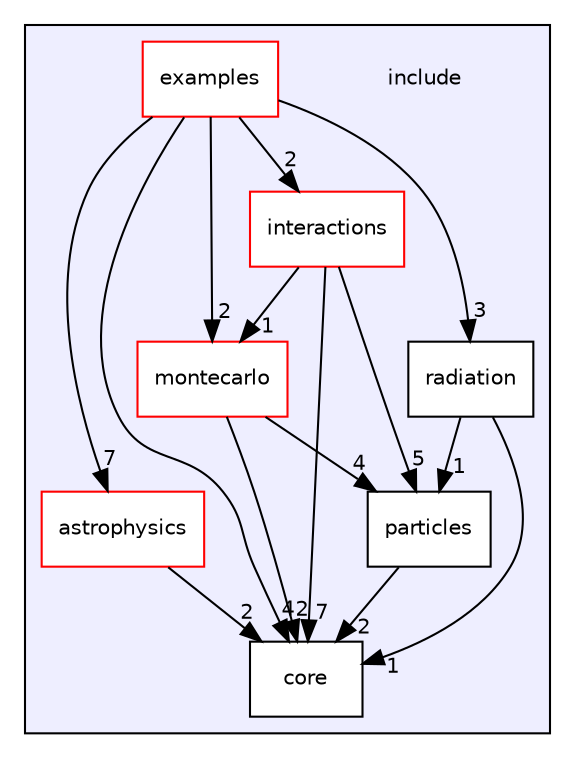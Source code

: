 digraph "include" {
  compound=true
  node [ fontsize="10", fontname="Helvetica"];
  edge [ labelfontsize="10", labelfontname="Helvetica"];
  subgraph clusterdir_d44c64559bbebec7f509842c48db8b23 {
    graph [ bgcolor="#eeeeff", pencolor="black", label="" URL="dir_d44c64559bbebec7f509842c48db8b23.html"];
    dir_d44c64559bbebec7f509842c48db8b23 [shape=plaintext label="include"];
    dir_2e89f58e79689a8ad01250709ad34702 [shape=box label="astrophysics" color="red" fillcolor="white" style="filled" URL="dir_2e89f58e79689a8ad01250709ad34702.html"];
    dir_3d69f64eaf81436fe2b22361382717e5 [shape=box label="core" color="black" fillcolor="white" style="filled" URL="dir_3d69f64eaf81436fe2b22361382717e5.html"];
    dir_13d8ebdec8f639dd086b8d09836f31fe [shape=box label="examples" color="red" fillcolor="white" style="filled" URL="dir_13d8ebdec8f639dd086b8d09836f31fe.html"];
    dir_a0e072522556b65a93a9487bd14d855c [shape=box label="interactions" color="red" fillcolor="white" style="filled" URL="dir_a0e072522556b65a93a9487bd14d855c.html"];
    dir_f9d60213ad3e9a3f75b58cadac8553a7 [shape=box label="montecarlo" color="red" fillcolor="white" style="filled" URL="dir_f9d60213ad3e9a3f75b58cadac8553a7.html"];
    dir_4500ae5066efdd32ca33cf133a51d304 [shape=box label="particles" color="black" fillcolor="white" style="filled" URL="dir_4500ae5066efdd32ca33cf133a51d304.html"];
    dir_81649d24cd76203e401eda9b3818bff8 [shape=box label="radiation" color="black" fillcolor="white" style="filled" URL="dir_81649d24cd76203e401eda9b3818bff8.html"];
  }
  dir_a0e072522556b65a93a9487bd14d855c->dir_4500ae5066efdd32ca33cf133a51d304 [headlabel="5", labeldistance=1.5 headhref="dir_000008_000014.html"];
  dir_a0e072522556b65a93a9487bd14d855c->dir_f9d60213ad3e9a3f75b58cadac8553a7 [headlabel="1", labeldistance=1.5 headhref="dir_000008_000012.html"];
  dir_a0e072522556b65a93a9487bd14d855c->dir_3d69f64eaf81436fe2b22361382717e5 [headlabel="7", labeldistance=1.5 headhref="dir_000008_000003.html"];
  dir_4500ae5066efdd32ca33cf133a51d304->dir_3d69f64eaf81436fe2b22361382717e5 [headlabel="2", labeldistance=1.5 headhref="dir_000014_000003.html"];
  dir_81649d24cd76203e401eda9b3818bff8->dir_4500ae5066efdd32ca33cf133a51d304 [headlabel="1", labeldistance=1.5 headhref="dir_000015_000014.html"];
  dir_81649d24cd76203e401eda9b3818bff8->dir_3d69f64eaf81436fe2b22361382717e5 [headlabel="1", labeldistance=1.5 headhref="dir_000015_000003.html"];
  dir_f9d60213ad3e9a3f75b58cadac8553a7->dir_4500ae5066efdd32ca33cf133a51d304 [headlabel="4", labeldistance=1.5 headhref="dir_000012_000014.html"];
  dir_f9d60213ad3e9a3f75b58cadac8553a7->dir_3d69f64eaf81436fe2b22361382717e5 [headlabel="2", labeldistance=1.5 headhref="dir_000012_000003.html"];
  dir_13d8ebdec8f639dd086b8d09836f31fe->dir_a0e072522556b65a93a9487bd14d855c [headlabel="2", labeldistance=1.5 headhref="dir_000004_000008.html"];
  dir_13d8ebdec8f639dd086b8d09836f31fe->dir_81649d24cd76203e401eda9b3818bff8 [headlabel="3", labeldistance=1.5 headhref="dir_000004_000015.html"];
  dir_13d8ebdec8f639dd086b8d09836f31fe->dir_f9d60213ad3e9a3f75b58cadac8553a7 [headlabel="2", labeldistance=1.5 headhref="dir_000004_000012.html"];
  dir_13d8ebdec8f639dd086b8d09836f31fe->dir_3d69f64eaf81436fe2b22361382717e5 [headlabel="4", labeldistance=1.5 headhref="dir_000004_000003.html"];
  dir_13d8ebdec8f639dd086b8d09836f31fe->dir_2e89f58e79689a8ad01250709ad34702 [headlabel="7", labeldistance=1.5 headhref="dir_000004_000001.html"];
  dir_2e89f58e79689a8ad01250709ad34702->dir_3d69f64eaf81436fe2b22361382717e5 [headlabel="2", labeldistance=1.5 headhref="dir_000001_000003.html"];
}

